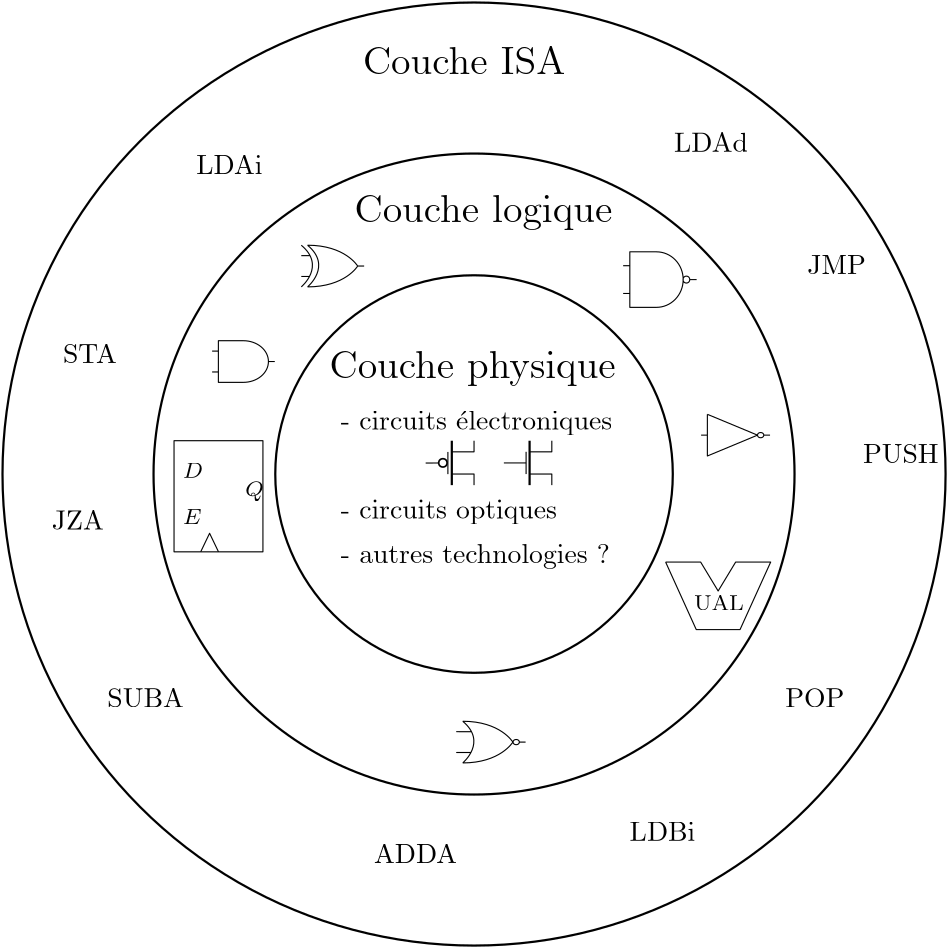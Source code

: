<?xml version="1.0"?>
<!DOCTYPE ipe SYSTEM "ipe.dtd">
<ipe version="70107" creator="Ipe 7.1.8">
<info created="D:20150827082603" modified="D:20150827082906"/>
<ipestyle name="basic">
<symbol name="arrow/arc(spx)">
<path stroke="sym-stroke" fill="sym-stroke" pen="sym-pen">
0 0 m
-1 0.333 l
-1 -0.333 l
h
</path>
</symbol>
<symbol name="arrow/farc(spx)">
<path stroke="sym-stroke" fill="white" pen="sym-pen">
0 0 m
-1 0.333 l
-1 -0.333 l
h
</path>
</symbol>
<symbol name="arrow/ptarc(spx)">
<path stroke="sym-stroke" fill="sym-stroke" pen="sym-pen">
0 0 m
-1 0.333 l
-0.8 0 l
-1 -0.333 l
h
</path>
</symbol>
<symbol name="arrow/fptarc(spx)">
<path stroke="sym-stroke" fill="white" pen="sym-pen">
0 0 m
-1 0.333 l
-0.8 0 l
-1 -0.333 l
h
</path>
</symbol>
<symbol name="mark/circle(sx)" transformations="translations">
<path fill="sym-stroke">
0.6 0 0 0.6 0 0 e
0.4 0 0 0.4 0 0 e
</path>
</symbol>
<symbol name="mark/disk(sx)" transformations="translations">
<path fill="sym-stroke">
0.6 0 0 0.6 0 0 e
</path>
</symbol>
<symbol name="mark/fdisk(sfx)" transformations="translations">
<group>
<path fill="sym-fill">
0.5 0 0 0.5 0 0 e
</path>
<path fill="sym-stroke" fillrule="eofill">
0.6 0 0 0.6 0 0 e
0.4 0 0 0.4 0 0 e
</path>
</group>
</symbol>
<symbol name="mark/box(sx)" transformations="translations">
<path fill="sym-stroke" fillrule="eofill">
-0.6 -0.6 m
0.6 -0.6 l
0.6 0.6 l
-0.6 0.6 l
h
-0.4 -0.4 m
0.4 -0.4 l
0.4 0.4 l
-0.4 0.4 l
h
</path>
</symbol>
<symbol name="mark/square(sx)" transformations="translations">
<path fill="sym-stroke">
-0.6 -0.6 m
0.6 -0.6 l
0.6 0.6 l
-0.6 0.6 l
h
</path>
</symbol>
<symbol name="mark/fsquare(sfx)" transformations="translations">
<group>
<path fill="sym-fill">
-0.5 -0.5 m
0.5 -0.5 l
0.5 0.5 l
-0.5 0.5 l
h
</path>
<path fill="sym-stroke" fillrule="eofill">
-0.6 -0.6 m
0.6 -0.6 l
0.6 0.6 l
-0.6 0.6 l
h
-0.4 -0.4 m
0.4 -0.4 l
0.4 0.4 l
-0.4 0.4 l
h
</path>
</group>
</symbol>
<symbol name="mark/cross(sx)" transformations="translations">
<group>
<path fill="sym-stroke">
-0.43 -0.57 m
0.57 0.43 l
0.43 0.57 l
-0.57 -0.43 l
h
</path>
<path fill="sym-stroke">
-0.43 0.57 m
0.57 -0.43 l
0.43 -0.57 l
-0.57 0.43 l
h
</path>
</group>
</symbol>
<symbol name="arrow/fnormal(spx)">
<path stroke="sym-stroke" fill="white" pen="sym-pen">
0 0 m
-1 0.333 l
-1 -0.333 l
h
</path>
</symbol>
<symbol name="arrow/pointed(spx)">
<path stroke="sym-stroke" fill="sym-stroke" pen="sym-pen">
0 0 m
-1 0.333 l
-0.8 0 l
-1 -0.333 l
h
</path>
</symbol>
<symbol name="arrow/fpointed(spx)">
<path stroke="sym-stroke" fill="white" pen="sym-pen">
0 0 m
-1 0.333 l
-0.8 0 l
-1 -0.333 l
h
</path>
</symbol>
<symbol name="arrow/linear(spx)">
<path stroke="sym-stroke" pen="sym-pen">
-1 0.333 m
0 0 l
-1 -0.333 l
</path>
</symbol>
<symbol name="arrow/fdouble(spx)">
<path stroke="sym-stroke" fill="white" pen="sym-pen">
0 0 m
-1 0.333 l
-1 -0.333 l
h
-1 0 m
-2 0.333 l
-2 -0.333 l
h
</path>
</symbol>
<symbol name="arrow/double(spx)">
<path stroke="sym-stroke" fill="sym-stroke" pen="sym-pen">
0 0 m
-1 0.333 l
-1 -0.333 l
h
-1 0 m
-2 0.333 l
-2 -0.333 l
h
</path>
</symbol>
<pen name="heavier" value="0.8"/>
<pen name="fat" value="1.2"/>
<pen name="ultrafat" value="2"/>
<symbolsize name="large" value="5"/>
<symbolsize name="small" value="2"/>
<symbolsize name="tiny" value="1.1"/>
<arrowsize name="large" value="10"/>
<arrowsize name="small" value="5"/>
<arrowsize name="tiny" value="3"/>
<color name="red" value="1 0 0"/>
<color name="green" value="0 1 0"/>
<color name="blue" value="0 0 1"/>
<color name="yellow" value="1 1 0"/>
<color name="orange" value="1 0.647 0"/>
<color name="gold" value="1 0.843 0"/>
<color name="purple" value="0.627 0.125 0.941"/>
<color name="gray" value="0.745"/>
<color name="brown" value="0.647 0.165 0.165"/>
<color name="navy" value="0 0 0.502"/>
<color name="pink" value="1 0.753 0.796"/>
<color name="seagreen" value="0.18 0.545 0.341"/>
<color name="turquoise" value="0.251 0.878 0.816"/>
<color name="violet" value="0.933 0.51 0.933"/>
<color name="darkblue" value="0 0 0.545"/>
<color name="darkcyan" value="0 0.545 0.545"/>
<color name="darkgray" value="0.663"/>
<color name="darkgreen" value="0 0.392 0"/>
<color name="darkmagenta" value="0.545 0 0.545"/>
<color name="darkorange" value="1 0.549 0"/>
<color name="darkred" value="0.545 0 0"/>
<color name="lightblue" value="0.678 0.847 0.902"/>
<color name="lightcyan" value="0.878 1 1"/>
<color name="lightgray" value="0.827"/>
<color name="lightgreen" value="0.565 0.933 0.565"/>
<color name="lightyellow" value="1 1 0.878"/>
<dashstyle name="dashed" value="[4] 0"/>
<dashstyle name="dotted" value="[1 3] 0"/>
<dashstyle name="dash dotted" value="[4 2 1 2] 0"/>
<dashstyle name="dash dot dotted" value="[4 2 1 2 1 2] 0"/>
<textsize name="large" value="\large"/>
<textsize name="Large" value="\Large"/>
<textsize name="LARGE" value="\LARGE"/>
<textsize name="huge" value="\huge"/>
<textsize name="Huge" value="\Huge"/>
<textsize name="small" value="\small"/>
<textsize name="footnote" value="\footnotesize"/>
<textsize name="tiny" value="\tiny"/>
<textstyle name="center" begin="\begin{center}" end="\end{center}"/>
<textstyle name="itemize" begin="\begin{itemize}" end="\end{itemize}"/>
<textstyle name="item" begin="\begin{itemize}\item{}" end="\end{itemize}"/>
<gridsize name="4 pts" value="4"/>
<gridsize name="8 pts (~3 mm)" value="8"/>
<gridsize name="16 pts (~6 mm)" value="16"/>
<gridsize name="32 pts (~12 mm)" value="32"/>
<gridsize name="10 pts (~3.5 mm)" value="10"/>
<gridsize name="20 pts (~7 mm)" value="20"/>
<gridsize name="14 pts (~5 mm)" value="14"/>
<gridsize name="28 pts (~10 mm)" value="28"/>
<gridsize name="56 pts (~20 mm)" value="56"/>
<anglesize name="90 deg" value="90"/>
<anglesize name="60 deg" value="60"/>
<anglesize name="45 deg" value="45"/>
<anglesize name="30 deg" value="30"/>
<anglesize name="22.5 deg" value="22.5"/>
<tiling name="falling" angle="-60" step="4" width="1"/>
<tiling name="rising" angle="30" step="4" width="1"/>
</ipestyle>
<page>
<layer name="alpha"/>
<view layers="alpha" active="alpha"/>
<path layer="alpha" matrix="1 0 0 1 44 -96" stroke="black" pen="heavier">
71.5542 0 0 71.5542 256 640 e
</path>
<text matrix="1 0 0 1 39.9495 -93.4681" transformations="translations" pos="208 672" stroke="black" type="label" width="103.09" height="9.962" depth="2.79" valign="baseline" size="Large">Couche physique</text>
<text matrix="1 0 0 1 44 -80" transformations="translations" pos="208 640" stroke="black" type="label" width="97.855" height="6.926" depth="1.93" valign="baseline">- circuits {\&apos;e}lectroniques</text>
<text matrix="1 0 0 1 44 -96" transformations="translations" pos="208 624" stroke="black" type="label" width="81.223" height="6.661" depth="1.93" valign="baseline">- circuits optiques </text>
<text matrix="1 0 0 1 44 -96" transformations="translations" pos="208 608" stroke="black" type="label" width="96.997" height="6.926" depth="1.93" valign="baseline">- autres technologies ?</text>
<path matrix="1 0 0 1 44 -96" stroke="black" pen="heavier">
276 652 m
276 636 l
</path>
<path matrix="1 0 0 1 46.7405 -96" stroke="black">
272 648 m
272 640 l
</path>
<path matrix="1 0 0 1 46.7405 -96" stroke="black">
272 644 m
264 644 l
</path>
<path matrix="1 0 0 1 44 -96" stroke="black">
276 648 m
284 648 l
284 652 l
</path>
<path matrix="1 0 0 1 44 -96" stroke="black">
276 640 m
284 640 l
284 636 l
</path>
<path matrix="1 0 0 1 16 -96" stroke="black" pen="heavier">
276 652 m
276 636 l
</path>
<path matrix="1 0 0 1 18.5862 -96.0435" stroke="black">
272 648 m
272 640 l
</path>
<path matrix="1 0 0 1 46.5862 -96.0435" stroke="black">
240.805 644.024 m
236 644 l
</path>
<path matrix="1 0 0 1 16 -96" stroke="black">
276 648 m
284 648 l
284 652 l
</path>
<path matrix="1 0 0 1 16 -96" stroke="black">
276 640 m
284 640 l
284 636 l
</path>
<use matrix="1 0 0 1 44.7862 -95.9814" name="mark/circle(sx)" pos="244 644" size="normal" stroke="black"/>
<text matrix="1 0 0 1 36 -88" transformations="translations" pos="220.95 722.722" stroke="black" type="label" width="92.867" height="9.962" depth="2.79" valign="baseline" size="Large">Couche logique</text>
<path matrix="1 0 0 1 44 -96" stroke="black" pen="heavier">
115.378 0 0 115.378 256 640 e
</path>
<path matrix="0.563996 0 0 0.468754 22.9748 215.123" stroke="black">
343.845 772.009 m
7.47358 14.1364 -14.1364 7.47358 343.956 787.999 343.951 803.99 a
344 804 m
344 804 l
359.862 787.999 m
364 788 l
364 788 l
324 780 m
328 780 l
328 780 l
324 796 m
328 796 l
328 796 l
344 772 m
344 772 l
328 772 l
328 804 l
328 804 l
344 804 l
</path>
<path matrix="0.601375 0 0 0.625012 199.642 211.493" stroke="black">
275.983 628.01 m
7.47358 14.1364 -14.1364 7.47358 276.094 644 276.089 659.991 a
276.138 660.001 m
276.138 660.001 l
296 644 m
300.138 644.001 l
300.138 644.001 l
256.138 636.001 m
260.138 636.001 l
260.138 636.001 l
256.138 652.001 m
260.138 652.001 l
260.138 652.001 l
276.138 628.001 m
276.138 628.001 l
260.138 628.001 l
260.138 660.001 l
260.138 660.001 l
276.138 660.001 l
2 0 0 2 294 644 e
</path>
<path matrix="0.563996 0 0 0.468754 237.361 256.123" stroke="black">
260 660 m
260 628 l
292 644 l
260 660 l
260 644 m
256 644 l
256 644 l
296 644 m
300 644 l
300 644 l
2 0 0 2 294 644 e
</path>
<path matrix="0.563996 0 0 0.468754 149.361 145.622" stroke="black">
259.876 659.995 m
283.876 659.995
291.876 643.995
291.876 643.995 c
259.876 659.995 m
275.876 643.995
259.876 627.995
259.876 627.995 c
296 644 m
300 644 l
300 644 l
259.876 627.995 m
283.876 627.995
291.876 643.995
291.876 643.995 c
265.463 651.995 m
256 652 l
259.876 651.995 l
265.227 635.991 m
256 636 l
259.876 635.995 l
2 0 0 2 294 644 e
</path>
<path matrix="0.563996 0 0 0.468754 95.6824 341.37" stroke="black">
256 608 m
280 608
288 592
288 592 c
252 608 m
268 592
252 576
252 576 c
257.587 600 m
252 600 l
252 600 l
257.351 583.997 m
252 584 l
252 584 l
288.124 592.005 m
292.124 592.005 l
292.124 592.005 l
256 576 m
280 576
288 592
288 592 c
256 608 m
272 592
256 576
256 576 c
</path>
<path matrix="0.196999 0 0 0.217084 331.144 359.486" stroke="black">
192 704 m
256 704 l
288 656 l
320 704 l
384 704 l
328 592 l
248 592 l
192 704 l
</path>
<text matrix="0.196999 0 0 0.217084 328.72 359.486" transformations="translations" pos="256 624" stroke="black" type="label" width="17.975" height="5.446" depth="0" valign="baseline" size="footnote">UAL</text>
<path matrix="0.4 0 0 0.416667 140.8 236" stroke="black">
128 768 m
128 672 l
208 672 l
208 768 l
h
</path>
<text matrix="0.4 0 0 0.416667 140.8 236" transformations="translations" pos="192 720" stroke="black" type="label" width="6.661" height="5.446" depth="1.55" valign="baseline" size="footnote">$Q$</text>
<text matrix="0.4 0 0 0.416667 137.6 236" transformations="translations" pos="144 736" stroke="black" type="label" width="7.183" height="5.446" depth="0" valign="baseline" size="footnote">$D$</text>
<path matrix="0.4 0 0 0.416667 140.8 236" stroke="black">
152 672 m
160 688 l
168 672 l
</path>
<text matrix="0.4 0 0 0.416667 137.6 219.333" transformations="translations" pos="144 736" stroke="black" type="label" width="6.653" height="5.446" depth="0" valign="baseline" size="footnote">$E$</text>
<path matrix="1 0 0 1 44 -96" stroke="black" pen="heavier">
169.753 0 0 169.753 256 640 e
</path>
<text matrix="1 0 0 1 56 -88" transformations="translations" pos="204 776" stroke="black" type="label" width="72.957" height="9.963" depth="0" valign="baseline" size="Large">Couche ISA</text>
<text matrix="1 0 0 1 44 -96" transformations="translations" pos="156 748" stroke="black" type="label" width="23.8" height="6.808" depth="0" valign="baseline">LDAi</text>
<text matrix="1 0 0 1 44 -96" transformations="translations" pos="108 680" stroke="black" type="label" width="19.372" height="6.808" depth="0" valign="baseline">STA</text>
<text matrix="1 0 0 1 20 -108" transformations="translations" pos="352 768" stroke="black" type="label" width="26.567" height="6.918" depth="0" valign="baseline">LDAd</text>
<text matrix="1 0 0 1 44 -96" transformations="translations" pos="376 712" stroke="black" type="label" width="21.032" height="6.808" depth="0" valign="baseline">JMP</text>
<text matrix="1 0 0 1 44 -96" transformations="translations" pos="396 644" stroke="black" type="label" width="27.259" height="6.808" depth="0" valign="baseline">PUSH</text>
<text matrix="1 0 0 1 44 -96" transformations="translations" pos="368 556" stroke="black" type="label" width="21.309" height="6.808" depth="0" valign="baseline">POP</text>
<text matrix="1 0 0 1 44 -96" transformations="translations" pos="220 500" stroke="black" type="label" width="29.888" height="6.808" depth="0" valign="baseline">ADDA</text>
<text matrix="1 0 0 1 44 -96" transformations="translations" pos="124 556" stroke="black" type="label" width="27.536" height="6.808" depth="0" valign="baseline">SUBA</text>
<text matrix="1 0 0 1 44 -96" transformations="translations" pos="104 620" stroke="black" type="label" width="18.68" height="6.808" depth="0" valign="baseline">JZA</text>
<text matrix="1 0 0 1 44 -96" transformations="translations" pos="312 508" stroke="black" type="label" width="23.661" height="6.808" depth="0" valign="baseline">LDBi</text>
</page>
</ipe>
